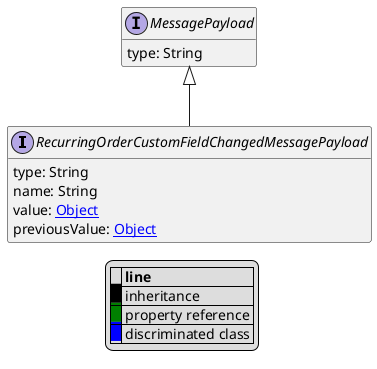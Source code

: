 @startuml

hide empty fields
hide empty methods
legend
|= |= line |
|<back:black>   </back>| inheritance |
|<back:green>   </back>| property reference |
|<back:blue>   </back>| discriminated class |
endlegend
interface RecurringOrderCustomFieldChangedMessagePayload [[RecurringOrderCustomFieldChangedMessagePayload.svg]] extends MessagePayload {
    type: String
    name: String
    value: [[Object.svg Object]]
    previousValue: [[Object.svg Object]]
}
interface MessagePayload [[MessagePayload.svg]]  {
    type: String
}





@enduml
